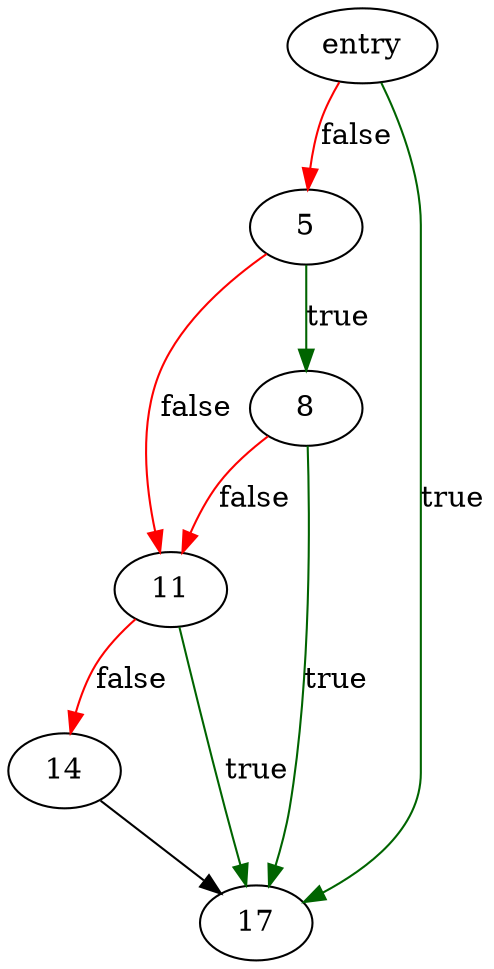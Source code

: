 digraph "allowedOp" {
	// Node definitions.
	1 [label=entry];
	5;
	8;
	11;
	14;
	17;

	// Edge definitions.
	1 -> 5 [
		color=red
		label=false
	];
	1 -> 17 [
		color=darkgreen
		label=true
	];
	5 -> 8 [
		color=darkgreen
		label=true
	];
	5 -> 11 [
		color=red
		label=false
	];
	8 -> 11 [
		color=red
		label=false
	];
	8 -> 17 [
		color=darkgreen
		label=true
	];
	11 -> 14 [
		color=red
		label=false
	];
	11 -> 17 [
		color=darkgreen
		label=true
	];
	14 -> 17;
}